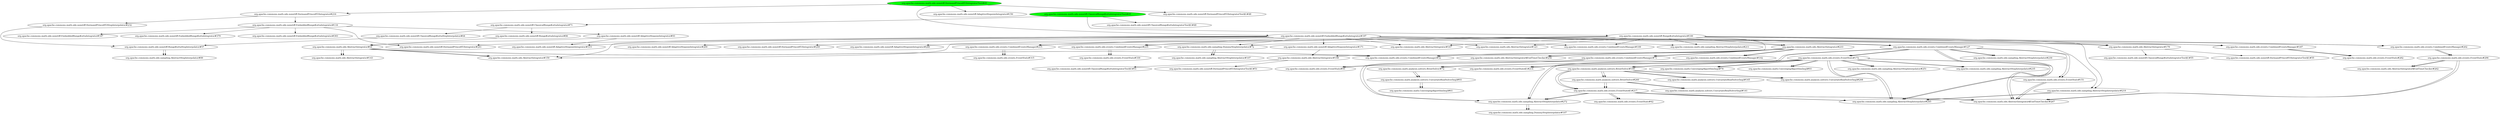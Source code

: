 digraph "cg/org.apache.commons.math.ode.nonstiff.ClassicalRungeKuttaIntegratorTest#45"
{
	"org.apache.commons.math.ode.nonstiff.DormandPrince853IntegratorTest#45" [style=filled,fillcolor=green];
	"org.apache.commons.math.ode.nonstiff.DormandPrince853IntegratorTest#45" -> "org.apache.commons.math.ode.nonstiff.DormandPrince853IntegratorTest$1#48";
	"org.apache.commons.math.ode.nonstiff.DormandPrince853IntegratorTest#45" -> "org.apache.commons.math.ode.nonstiff.DormandPrince853Integrator#216";
	"org.apache.commons.math.ode.nonstiff.DormandPrince853Integrator#216" -> "org.apache.commons.math.ode.nonstiff.DormandPrince853StepInterpolator#232";
	"org.apache.commons.math.ode.nonstiff.DormandPrince853StepInterpolator#232" -> "org.apache.commons.math.ode.nonstiff.RungeKuttaStepInterpolator#57";
	"org.apache.commons.math.ode.nonstiff.RungeKuttaStepInterpolator#57" -> "org.apache.commons.math.ode.sampling.AbstractStepInterpolator#89";
	"org.apache.commons.math.ode.nonstiff.DormandPrince853Integrator#216" -> "org.apache.commons.math.ode.nonstiff.EmbeddedRungeKuttaIntegrator#116";
	"org.apache.commons.math.ode.nonstiff.EmbeddedRungeKuttaIntegrator#116" -> "org.apache.commons.math.ode.nonstiff.AdaptiveStepsizeIntegrator#93";
	"org.apache.commons.math.ode.nonstiff.AdaptiveStepsizeIntegrator#93" -> "org.apache.commons.math.ode.AbstractIntegrator#64";
	"org.apache.commons.math.ode.AbstractIntegrator#64" -> "org.apache.commons.math.ode.events.CombinedEventsManager#52";
	"org.apache.commons.math.ode.AbstractIntegrator#64" -> "org.apache.commons.math.ode.AbstractIntegrator#143";
	"org.apache.commons.math.ode.AbstractIntegrator#64" -> "org.apache.commons.math.ode.AbstractIntegrator#159";
	"org.apache.commons.math.ode.nonstiff.AdaptiveStepsizeIntegrator#93" -> "org.apache.commons.math.ode.nonstiff.AdaptiveStepsizeIntegrator#315";
	"org.apache.commons.math.ode.nonstiff.EmbeddedRungeKuttaIntegrator#116" -> "org.apache.commons.math.ode.nonstiff.DormandPrince853Integrator#241";
	"org.apache.commons.math.ode.nonstiff.EmbeddedRungeKuttaIntegrator#116" -> "org.apache.commons.math.ode.nonstiff.EmbeddedRungeKuttaIntegrator#187";
	"org.apache.commons.math.ode.nonstiff.EmbeddedRungeKuttaIntegrator#116" -> "org.apache.commons.math.ode.nonstiff.EmbeddedRungeKuttaIntegrator#379";
	"org.apache.commons.math.ode.nonstiff.EmbeddedRungeKuttaIntegrator#116" -> "org.apache.commons.math.ode.nonstiff.EmbeddedRungeKuttaIntegrator#393";
	"org.apache.commons.math.ode.nonstiff.DormandPrince853IntegratorTest#45" -> "org.apache.commons.math.ode.nonstiff.AdaptiveStepsizeIntegrator#150";
	"org.apache.commons.math.ode.nonstiff.DormandPrince853IntegratorTest#45" -> "org.apache.commons.math.ode.nonstiff.EmbeddedRungeKuttaIntegrator#197";
	"org.apache.commons.math.ode.nonstiff.EmbeddedRungeKuttaIntegrator#197" -> "org.apache.commons.math.ode.nonstiff.AdaptiveStepsizeIntegrator#171";
	"org.apache.commons.math.ode.nonstiff.AdaptiveStepsizeIntegrator#171" -> "org.apache.commons.math.ode.AbstractIntegrator#198";
	"org.apache.commons.math.ode.AbstractIntegrator#198" -> "org.apache.commons.math.ode.nonstiff.DormandPrince853IntegratorTest$1#51";
	"org.apache.commons.math.ode.nonstiff.EmbeddedRungeKuttaIntegrator#197" -> "org.apache.commons.math.ode.AbstractIntegrator#167";
	"org.apache.commons.math.ode.nonstiff.EmbeddedRungeKuttaIntegrator#197" -> "org.apache.commons.math.ode.AbstractIntegrator#159";
	"org.apache.commons.math.ode.nonstiff.EmbeddedRungeKuttaIntegrator#197" -> "org.apache.commons.math.ode.AbstractIntegrator#123";
	"org.apache.commons.math.ode.nonstiff.EmbeddedRungeKuttaIntegrator#197" -> "org.apache.commons.math.ode.events.CombinedEventsManager#109";
	"org.apache.commons.math.ode.nonstiff.EmbeddedRungeKuttaIntegrator#197" -> "org.apache.commons.math.ode.sampling.DummyStepInterpolator#72";
	"org.apache.commons.math.ode.sampling.DummyStepInterpolator#72" -> "org.apache.commons.math.ode.sampling.AbstractStepInterpolator#107";
	"org.apache.commons.math.ode.nonstiff.EmbeddedRungeKuttaIntegrator#197" -> "org.apache.commons.math.ode.sampling.AbstractStepInterpolator#219";
	"org.apache.commons.math.ode.sampling.AbstractStepInterpolator#219" -> "org.apache.commons.math.ode.sampling.AbstractStepInterpolator#245";
	"org.apache.commons.math.ode.nonstiff.EmbeddedRungeKuttaIntegrator#197" -> "org.apache.commons.math.ode.AbstractIntegrator#233";
	"org.apache.commons.math.ode.AbstractIntegrator#233" -> "org.apache.commons.math.ode.events.CombinedEventsManager#52";
	"org.apache.commons.math.ode.AbstractIntegrator#233" -> "org.apache.commons.math.ode.events.CombinedEventsManager#102";
	"org.apache.commons.math.ode.AbstractIntegrator#233" -> "org.apache.commons.math.ode.AbstractIntegrator$EndTimeChecker#256";
	"org.apache.commons.math.ode.AbstractIntegrator#233" -> "org.apache.commons.math.ode.events.CombinedEventsManager#71";
	"org.apache.commons.math.ode.events.CombinedEventsManager#71" -> "org.apache.commons.math.ode.events.EventState#95";
	"org.apache.commons.math.ode.nonstiff.EmbeddedRungeKuttaIntegrator#197" -> "org.apache.commons.math.ode.sampling.AbstractStepInterpolator#211";
	"org.apache.commons.math.ode.nonstiff.EmbeddedRungeKuttaIntegrator#197" -> "org.apache.commons.math.ode.AbstractIntegrator#179";
	"org.apache.commons.math.ode.AbstractIntegrator#179" -> "org.apache.commons.math.ode.nonstiff.DormandPrince853IntegratorTest$1#55";
	"org.apache.commons.math.ode.nonstiff.EmbeddedRungeKuttaIntegrator#197" -> "org.apache.commons.math.ode.nonstiff.DormandPrince853Integrator#241";
	"org.apache.commons.math.ode.nonstiff.EmbeddedRungeKuttaIntegrator#197" -> "org.apache.commons.math.ode.nonstiff.AdaptiveStepsizeIntegrator#209";
	"org.apache.commons.math.ode.nonstiff.EmbeddedRungeKuttaIntegrator#197" -> "org.apache.commons.math.ode.nonstiff.DormandPrince853Integrator#249";
	"org.apache.commons.math.ode.nonstiff.EmbeddedRungeKuttaIntegrator#197" -> "org.apache.commons.math.ode.events.CombinedEventsManager#127";
	"org.apache.commons.math.ode.events.CombinedEventsManager#127" -> "org.apache.commons.math.ode.sampling.AbstractStepInterpolator#230";
	"org.apache.commons.math.ode.events.CombinedEventsManager#127" -> "org.apache.commons.math.ode.sampling.AbstractStepInterpolator#245";
	"org.apache.commons.math.ode.events.CombinedEventsManager#127" -> "org.apache.commons.math.ode.sampling.AbstractStepInterpolator#272";
	"org.apache.commons.math.ode.sampling.AbstractStepInterpolator#272" -> "org.apache.commons.math.ode.sampling.DummyStepInterpolator#107";
	"org.apache.commons.math.ode.events.CombinedEventsManager#127" -> "org.apache.commons.math.ode.events.EventState#151";
	"org.apache.commons.math.ode.events.EventState#151" -> "org.apache.commons.math.ode.AbstractIntegrator$EndTimeChecker#267";
	"org.apache.commons.math.ode.events.CombinedEventsManager#127" -> "org.apache.commons.math.ode.events.EventState#172";
	"org.apache.commons.math.ode.events.EventState#172" -> "org.apache.commons.math.ode.sampling.AbstractStepInterpolator#251";
	"org.apache.commons.math.ode.events.EventState#172" -> "org.apache.commons.math.ode.sampling.AbstractStepInterpolator#235";
	"org.apache.commons.math.ode.events.EventState#172" -> "org.apache.commons.math.ode.sampling.AbstractStepInterpolator#245";
	"org.apache.commons.math.ode.events.EventState#172" -> "org.apache.commons.math.ode.sampling.AbstractStepInterpolator#272";
	"org.apache.commons.math.ode.events.EventState#172" -> "org.apache.commons.math.ode.AbstractIntegrator$EndTimeChecker#267";
	"org.apache.commons.math.ode.events.EventState#172" -> "org.apache.commons.math.ode.events.EventState$1#214";
	"org.apache.commons.math.ode.events.EventState#172" -> "org.apache.commons.math.analysis.solvers.BrentSolver#72";
	"org.apache.commons.math.analysis.solvers.BrentSolver#72" -> "org.apache.commons.math.analysis.solvers.UnivariateRealSolverImpl#93";
	"org.apache.commons.math.analysis.solvers.UnivariateRealSolverImpl#93" -> "org.apache.commons.math.ConvergingAlgorithmImpl#61";
	"org.apache.commons.math.ode.events.EventState#172" -> "org.apache.commons.math.ConvergingAlgorithmImpl#78";
	"org.apache.commons.math.ode.events.EventState#172" -> "org.apache.commons.math.ConvergingAlgorithmImpl#93";
	"org.apache.commons.math.ode.events.EventState#172" -> "org.apache.commons.math.analysis.solvers.BrentSolver#199";
	"org.apache.commons.math.analysis.solvers.BrentSolver#199" -> "org.apache.commons.math.analysis.solvers.UnivariateRealSolverImpl#165";
	"org.apache.commons.math.analysis.solvers.BrentSolver#199" -> "org.apache.commons.math.analysis.solvers.UnivariateRealSolverImpl#208";
	"org.apache.commons.math.analysis.solvers.BrentSolver#199" -> "org.apache.commons.math.ode.events.EventState$1#217";
	"org.apache.commons.math.ode.events.EventState$1#217" -> "org.apache.commons.math.ode.sampling.AbstractStepInterpolator#245";
	"org.apache.commons.math.ode.events.EventState$1#217" -> "org.apache.commons.math.ode.events.EventState#42";
	"org.apache.commons.math.ode.events.EventState$1#217" -> "org.apache.commons.math.ode.sampling.AbstractStepInterpolator#272";
	"org.apache.commons.math.ode.events.EventState$1#217" -> "org.apache.commons.math.ode.AbstractIntegrator$EndTimeChecker#267";
	"org.apache.commons.math.analysis.solvers.BrentSolver#199" -> "org.apache.commons.math.analysis.solvers.BrentSolver#260";
	"org.apache.commons.math.analysis.solvers.BrentSolver#260" -> "org.apache.commons.math.ode.events.EventState$1#217";
	"org.apache.commons.math.analysis.solvers.BrentSolver#260" -> "org.apache.commons.math.analysis.solvers.UnivariateRealSolverImpl#141";
	"org.apache.commons.math.ode.nonstiff.EmbeddedRungeKuttaIntegrator#197" -> "org.apache.commons.math.ode.events.CombinedEventsManager#187";
	"org.apache.commons.math.ode.events.CombinedEventsManager#187" -> "org.apache.commons.math.ode.events.EventState#282";
	"org.apache.commons.math.ode.nonstiff.EmbeddedRungeKuttaIntegrator#197" -> "org.apache.commons.math.ode.events.CombinedEventsManager#202";
	"org.apache.commons.math.ode.events.CombinedEventsManager#202" -> "org.apache.commons.math.ode.events.EventState#296";
	"org.apache.commons.math.ode.events.EventState#296" -> "org.apache.commons.math.ode.AbstractIntegrator$EndTimeChecker#267";
	"org.apache.commons.math.ode.nonstiff.EmbeddedRungeKuttaIntegrator#197" -> "org.apache.commons.math.ode.events.CombinedEventsManager#215";
	"org.apache.commons.math.ode.events.CombinedEventsManager#215" -> "org.apache.commons.math.ode.events.EventState#315";
	"org.apache.commons.math.ode.nonstiff.EmbeddedRungeKuttaIntegrator#197" -> "org.apache.commons.math.ode.events.CombinedEventsManager#235";
	"org.apache.commons.math.ode.events.CombinedEventsManager#235" -> "org.apache.commons.math.ode.events.EventState#330";
	"org.apache.commons.math.ode.nonstiff.EmbeddedRungeKuttaIntegrator#197" -> "org.apache.commons.math.ode.nonstiff.AdaptiveStepsizeIntegrator#280";
	"org.apache.commons.math.ode.events.EventState#296" -> "org.apache.commons.math.ode.AbstractIntegrator$EndTimeChecker#262";
	"org.apache.commons.math.ode.nonstiff.EmbeddedRungeKuttaIntegrator#197" -> "org.apache.commons.math.ode.nonstiff.AdaptiveStepsizeIntegrator#315";
	"org.apache.commons.math.ode.nonstiff.ClassicalRungeKuttaIntegratorTest#45" [style=filled,fillcolor=green];
	"org.apache.commons.math.ode.nonstiff.ClassicalRungeKuttaIntegratorTest#45" -> "org.apache.commons.math.ode.nonstiff.ClassicalRungeKuttaIntegratorTest$1#48";
	"org.apache.commons.math.ode.nonstiff.ClassicalRungeKuttaIntegratorTest#45" -> "org.apache.commons.math.ode.nonstiff.ClassicalRungeKuttaIntegrator#71";
	"org.apache.commons.math.ode.nonstiff.ClassicalRungeKuttaIntegrator#71" -> "org.apache.commons.math.ode.nonstiff.ClassicalRungeKuttaStepInterpolator#64";
	"org.apache.commons.math.ode.nonstiff.ClassicalRungeKuttaStepInterpolator#64" -> "org.apache.commons.math.ode.nonstiff.RungeKuttaStepInterpolator#57";
	"org.apache.commons.math.ode.nonstiff.RungeKuttaStepInterpolator#57" -> "org.apache.commons.math.ode.sampling.AbstractStepInterpolator#89";
	"org.apache.commons.math.ode.nonstiff.ClassicalRungeKuttaIntegrator#71" -> "org.apache.commons.math.ode.nonstiff.RungeKuttaIntegrator#86";
	"org.apache.commons.math.ode.nonstiff.RungeKuttaIntegrator#86" -> "org.apache.commons.math.ode.AbstractIntegrator#64";
	"org.apache.commons.math.ode.AbstractIntegrator#64" -> "org.apache.commons.math.ode.events.CombinedEventsManager#52";
	"org.apache.commons.math.ode.AbstractIntegrator#64" -> "org.apache.commons.math.ode.AbstractIntegrator#143";
	"org.apache.commons.math.ode.AbstractIntegrator#64" -> "org.apache.commons.math.ode.AbstractIntegrator#159";
	"org.apache.commons.math.ode.nonstiff.ClassicalRungeKuttaIntegratorTest#45" -> "org.apache.commons.math.ode.nonstiff.RungeKuttaIntegrator#100";
	"org.apache.commons.math.ode.nonstiff.RungeKuttaIntegrator#100" -> "org.apache.commons.math.ode.AbstractIntegrator#198";
	"org.apache.commons.math.ode.AbstractIntegrator#198" -> "org.apache.commons.math.ode.nonstiff.ClassicalRungeKuttaIntegratorTest$1#51";
	"org.apache.commons.math.ode.nonstiff.RungeKuttaIntegrator#100" -> "org.apache.commons.math.ode.AbstractIntegrator#167";
	"org.apache.commons.math.ode.nonstiff.RungeKuttaIntegrator#100" -> "org.apache.commons.math.ode.AbstractIntegrator#159";
	"org.apache.commons.math.ode.nonstiff.RungeKuttaIntegrator#100" -> "org.apache.commons.math.ode.AbstractIntegrator#123";
	"org.apache.commons.math.ode.nonstiff.RungeKuttaIntegrator#100" -> "org.apache.commons.math.ode.events.CombinedEventsManager#109";
	"org.apache.commons.math.ode.nonstiff.RungeKuttaIntegrator#100" -> "org.apache.commons.math.ode.sampling.DummyStepInterpolator#72";
	"org.apache.commons.math.ode.sampling.DummyStepInterpolator#72" -> "org.apache.commons.math.ode.sampling.AbstractStepInterpolator#107";
	"org.apache.commons.math.ode.nonstiff.RungeKuttaIntegrator#100" -> "org.apache.commons.math.ode.sampling.AbstractStepInterpolator#219";
	"org.apache.commons.math.ode.sampling.AbstractStepInterpolator#219" -> "org.apache.commons.math.ode.sampling.AbstractStepInterpolator#245";
	"org.apache.commons.math.ode.nonstiff.RungeKuttaIntegrator#100" -> "org.apache.commons.math.ode.AbstractIntegrator#233";
	"org.apache.commons.math.ode.AbstractIntegrator#233" -> "org.apache.commons.math.ode.events.CombinedEventsManager#52";
	"org.apache.commons.math.ode.AbstractIntegrator#233" -> "org.apache.commons.math.ode.events.CombinedEventsManager#102";
	"org.apache.commons.math.ode.AbstractIntegrator#233" -> "org.apache.commons.math.ode.AbstractIntegrator$EndTimeChecker#256";
	"org.apache.commons.math.ode.AbstractIntegrator#233" -> "org.apache.commons.math.ode.events.CombinedEventsManager#71";
	"org.apache.commons.math.ode.events.CombinedEventsManager#71" -> "org.apache.commons.math.ode.events.EventState#95";
	"org.apache.commons.math.ode.nonstiff.RungeKuttaIntegrator#100" -> "org.apache.commons.math.ode.sampling.AbstractStepInterpolator#211";
	"org.apache.commons.math.ode.nonstiff.RungeKuttaIntegrator#100" -> "org.apache.commons.math.ode.AbstractIntegrator#179";
	"org.apache.commons.math.ode.AbstractIntegrator#179" -> "org.apache.commons.math.ode.nonstiff.ClassicalRungeKuttaIntegratorTest$1#55";
	"org.apache.commons.math.ode.nonstiff.RungeKuttaIntegrator#100" -> "org.apache.commons.math.ode.events.CombinedEventsManager#127";
	"org.apache.commons.math.ode.events.CombinedEventsManager#127" -> "org.apache.commons.math.ode.sampling.AbstractStepInterpolator#230";
	"org.apache.commons.math.ode.events.CombinedEventsManager#127" -> "org.apache.commons.math.ode.sampling.AbstractStepInterpolator#245";
	"org.apache.commons.math.ode.events.CombinedEventsManager#127" -> "org.apache.commons.math.ode.sampling.AbstractStepInterpolator#272";
	"org.apache.commons.math.ode.sampling.AbstractStepInterpolator#272" -> "org.apache.commons.math.ode.sampling.DummyStepInterpolator#107";
	"org.apache.commons.math.ode.events.CombinedEventsManager#127" -> "org.apache.commons.math.ode.events.EventState#151";
	"org.apache.commons.math.ode.events.EventState#151" -> "org.apache.commons.math.ode.AbstractIntegrator$EndTimeChecker#267";
	"org.apache.commons.math.ode.events.CombinedEventsManager#127" -> "org.apache.commons.math.ode.events.EventState#172";
	"org.apache.commons.math.ode.events.EventState#172" -> "org.apache.commons.math.ode.sampling.AbstractStepInterpolator#251";
	"org.apache.commons.math.ode.events.EventState#172" -> "org.apache.commons.math.ode.sampling.AbstractStepInterpolator#235";
	"org.apache.commons.math.ode.events.EventState#172" -> "org.apache.commons.math.ode.sampling.AbstractStepInterpolator#245";
	"org.apache.commons.math.ode.events.EventState#172" -> "org.apache.commons.math.ode.sampling.AbstractStepInterpolator#272";
	"org.apache.commons.math.ode.events.EventState#172" -> "org.apache.commons.math.ode.AbstractIntegrator$EndTimeChecker#267";
	"org.apache.commons.math.ode.events.EventState#172" -> "org.apache.commons.math.ode.events.EventState$1#214";
	"org.apache.commons.math.ode.events.EventState#172" -> "org.apache.commons.math.analysis.solvers.BrentSolver#72";
	"org.apache.commons.math.analysis.solvers.BrentSolver#72" -> "org.apache.commons.math.analysis.solvers.UnivariateRealSolverImpl#93";
	"org.apache.commons.math.analysis.solvers.UnivariateRealSolverImpl#93" -> "org.apache.commons.math.ConvergingAlgorithmImpl#61";
	"org.apache.commons.math.ode.events.EventState#172" -> "org.apache.commons.math.ConvergingAlgorithmImpl#78";
	"org.apache.commons.math.ode.events.EventState#172" -> "org.apache.commons.math.ConvergingAlgorithmImpl#93";
	"org.apache.commons.math.ode.events.EventState#172" -> "org.apache.commons.math.analysis.solvers.BrentSolver#199";
	"org.apache.commons.math.analysis.solvers.BrentSolver#199" -> "org.apache.commons.math.analysis.solvers.UnivariateRealSolverImpl#165";
	"org.apache.commons.math.analysis.solvers.BrentSolver#199" -> "org.apache.commons.math.analysis.solvers.UnivariateRealSolverImpl#208";
	"org.apache.commons.math.analysis.solvers.BrentSolver#199" -> "org.apache.commons.math.ode.events.EventState$1#217";
	"org.apache.commons.math.ode.events.EventState$1#217" -> "org.apache.commons.math.ode.sampling.AbstractStepInterpolator#245";
	"org.apache.commons.math.ode.events.EventState$1#217" -> "org.apache.commons.math.ode.events.EventState#42";
	"org.apache.commons.math.ode.events.EventState$1#217" -> "org.apache.commons.math.ode.sampling.AbstractStepInterpolator#272";
	"org.apache.commons.math.ode.events.EventState$1#217" -> "org.apache.commons.math.ode.AbstractIntegrator$EndTimeChecker#267";
	"org.apache.commons.math.analysis.solvers.BrentSolver#199" -> "org.apache.commons.math.analysis.solvers.BrentSolver#260";
	"org.apache.commons.math.analysis.solvers.BrentSolver#260" -> "org.apache.commons.math.ode.events.EventState$1#217";
	"org.apache.commons.math.analysis.solvers.BrentSolver#260" -> "org.apache.commons.math.analysis.solvers.UnivariateRealSolverImpl#141";
	"org.apache.commons.math.ode.nonstiff.RungeKuttaIntegrator#100" -> "org.apache.commons.math.ode.events.CombinedEventsManager#187";
	"org.apache.commons.math.ode.events.CombinedEventsManager#187" -> "org.apache.commons.math.ode.events.EventState#282";
	"org.apache.commons.math.ode.nonstiff.RungeKuttaIntegrator#100" -> "org.apache.commons.math.ode.events.CombinedEventsManager#202";
	"org.apache.commons.math.ode.events.CombinedEventsManager#202" -> "org.apache.commons.math.ode.events.EventState#296";
	"org.apache.commons.math.ode.events.EventState#296" -> "org.apache.commons.math.ode.AbstractIntegrator$EndTimeChecker#267";
	"org.apache.commons.math.ode.nonstiff.RungeKuttaIntegrator#100" -> "org.apache.commons.math.ode.events.CombinedEventsManager#215";
	"org.apache.commons.math.ode.events.CombinedEventsManager#215" -> "org.apache.commons.math.ode.events.EventState#315";
	"org.apache.commons.math.ode.nonstiff.RungeKuttaIntegrator#100" -> "org.apache.commons.math.ode.events.CombinedEventsManager#235";
	"org.apache.commons.math.ode.events.CombinedEventsManager#235" -> "org.apache.commons.math.ode.events.EventState#330";
	"org.apache.commons.math.ode.events.EventState#296" -> "org.apache.commons.math.ode.AbstractIntegrator$EndTimeChecker#262";
}
